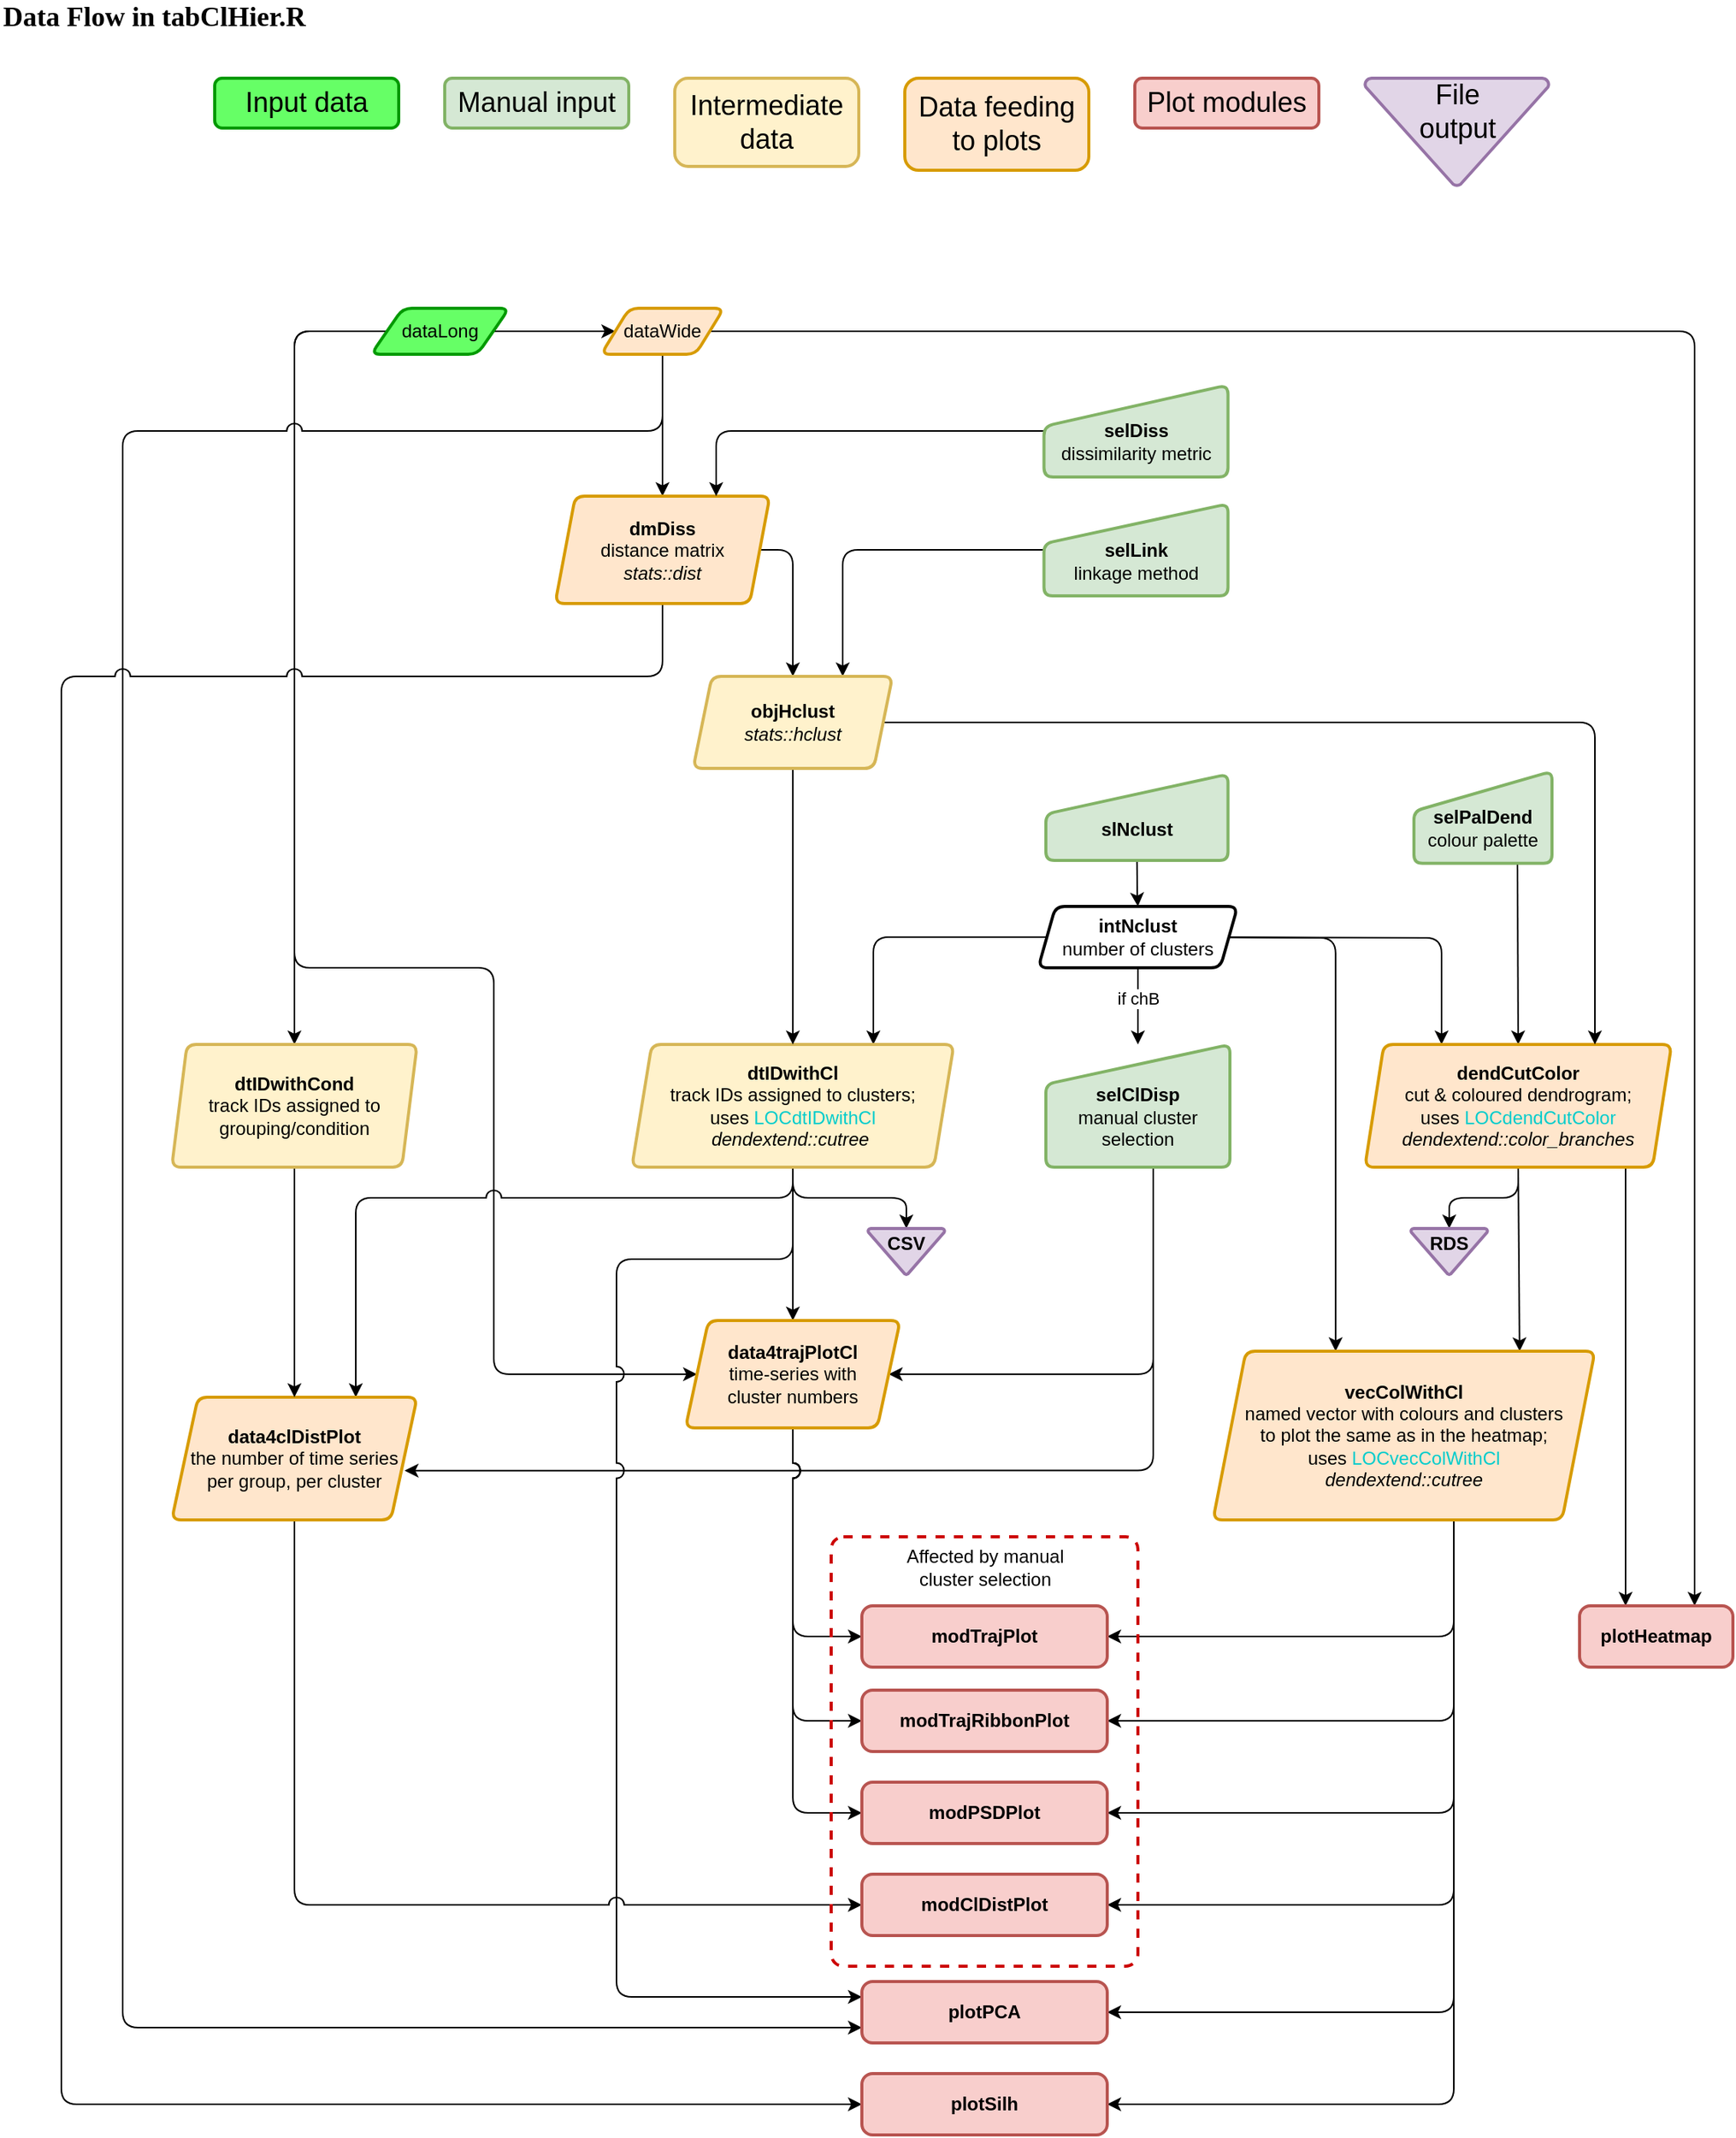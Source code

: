 <mxfile version="14.4.3" type="device"><diagram id="rcrGt0M-YGo7hbsQH0Bz" name="Page-1"><mxGraphModel dx="3134" dy="3084" grid="1" gridSize="10" guides="1" tooltips="1" connect="1" arrows="1" fold="1" page="1" pageScale="1" pageWidth="1169" pageHeight="1654" math="0" shadow="0"><root><mxCell id="0"/><mxCell id="1" parent="0"/><mxCell id="byEG5tEeYgxB-C7AIAMQ-2" value="&lt;font face=&quot;Verdana&quot; style=&quot;font-size: 18px;&quot;&gt;&lt;b style=&quot;font-size: 18px;&quot;&gt;Data Flow in tabClHier.R&lt;/b&gt;&lt;/font&gt;" style="text;html=1;strokeColor=none;fillColor=none;align=left;verticalAlign=middle;whiteSpace=wrap;rounded=0;fontSize=18;" parent="1" vertex="1"><mxGeometry x="-1160" y="-1650" width="280" height="20" as="geometry"/></mxCell><mxCell id="byEG5tEeYgxB-C7AIAMQ-111" style="edgeStyle=orthogonalEdgeStyle;rounded=1;jumpStyle=arc;jumpSize=10;orthogonalLoop=1;jettySize=auto;html=1;entryX=0;entryY=0.5;entryDx=0;entryDy=0;" parent="1" source="byEG5tEeYgxB-C7AIAMQ-6" target="byEG5tEeYgxB-C7AIAMQ-7" edge="1"><mxGeometry relative="1" as="geometry"/></mxCell><mxCell id="byEG5tEeYgxB-C7AIAMQ-145" style="edgeStyle=orthogonalEdgeStyle;rounded=1;jumpStyle=arc;jumpSize=10;orthogonalLoop=1;jettySize=auto;html=1;entryX=0;entryY=0.5;entryDx=0;entryDy=0;" parent="1" source="byEG5tEeYgxB-C7AIAMQ-6" target="byEG5tEeYgxB-C7AIAMQ-54" edge="1"><mxGeometry relative="1" as="geometry"><Array as="points"><mxPoint x="-968" y="-1435"/><mxPoint x="-968" y="-1020"/><mxPoint x="-838" y="-1020"/><mxPoint x="-838" y="-755"/></Array></mxGeometry></mxCell><mxCell id="byEG5tEeYgxB-C7AIAMQ-149" style="edgeStyle=orthogonalEdgeStyle;rounded=1;jumpStyle=arc;jumpSize=10;orthogonalLoop=1;jettySize=auto;html=1;" parent="1" source="byEG5tEeYgxB-C7AIAMQ-6" target="byEG5tEeYgxB-C7AIAMQ-143" edge="1"><mxGeometry relative="1" as="geometry"><Array as="points"><mxPoint x="-968" y="-1435"/></Array></mxGeometry></mxCell><mxCell id="byEG5tEeYgxB-C7AIAMQ-6" value="dataLong" style="shape=parallelogram;html=1;strokeWidth=2;perimeter=parallelogramPerimeter;whiteSpace=wrap;rounded=1;arcSize=12;size=0.23;fillColor=#66FF66;strokeColor=#009900;" parent="1" vertex="1"><mxGeometry x="-918" y="-1450" width="90" height="30" as="geometry"/></mxCell><mxCell id="byEG5tEeYgxB-C7AIAMQ-112" style="edgeStyle=orthogonalEdgeStyle;rounded=1;jumpStyle=arc;jumpSize=10;orthogonalLoop=1;jettySize=auto;html=1;entryX=0.5;entryY=0;entryDx=0;entryDy=0;" parent="1" source="byEG5tEeYgxB-C7AIAMQ-7" target="byEG5tEeYgxB-C7AIAMQ-8" edge="1"><mxGeometry relative="1" as="geometry"/></mxCell><mxCell id="byEG5tEeYgxB-C7AIAMQ-142" style="edgeStyle=orthogonalEdgeStyle;rounded=1;jumpStyle=arc;jumpSize=10;orthogonalLoop=1;jettySize=auto;html=1;entryX=0.75;entryY=0;entryDx=0;entryDy=0;" parent="1" source="byEG5tEeYgxB-C7AIAMQ-7" target="byEG5tEeYgxB-C7AIAMQ-18" edge="1"><mxGeometry relative="1" as="geometry"/></mxCell><mxCell id="byEG5tEeYgxB-C7AIAMQ-178" style="edgeStyle=orthogonalEdgeStyle;rounded=1;jumpStyle=arc;jumpSize=10;orthogonalLoop=1;jettySize=auto;html=1;entryX=0;entryY=0.75;entryDx=0;entryDy=0;" parent="1" source="byEG5tEeYgxB-C7AIAMQ-7" target="byEG5tEeYgxB-C7AIAMQ-177" edge="1"><mxGeometry relative="1" as="geometry"><Array as="points"><mxPoint x="-728" y="-1370"/><mxPoint x="-1080" y="-1370"/><mxPoint x="-1080" y="-329"/></Array></mxGeometry></mxCell><mxCell id="byEG5tEeYgxB-C7AIAMQ-7" value="dataWide" style="shape=parallelogram;html=1;strokeWidth=2;perimeter=parallelogramPerimeter;whiteSpace=wrap;rounded=1;arcSize=12;size=0.23;fillColor=#ffe6cc;strokeColor=#d79b00;" parent="1" vertex="1"><mxGeometry x="-768" y="-1450" width="80" height="30" as="geometry"/></mxCell><mxCell id="byEG5tEeYgxB-C7AIAMQ-182" style="edgeStyle=orthogonalEdgeStyle;rounded=1;jumpStyle=arc;jumpSize=10;orthogonalLoop=1;jettySize=auto;html=1;exitX=1;exitY=0.5;exitDx=0;exitDy=0;entryX=0.5;entryY=0;entryDx=0;entryDy=0;" parent="1" source="byEG5tEeYgxB-C7AIAMQ-8" target="byEG5tEeYgxB-C7AIAMQ-17" edge="1"><mxGeometry relative="1" as="geometry"><mxPoint x="-643" y="-1227.5" as="targetPoint"/><Array as="points"><mxPoint x="-643" y="-1292"/></Array></mxGeometry></mxCell><mxCell id="byEG5tEeYgxB-C7AIAMQ-184" style="edgeStyle=orthogonalEdgeStyle;rounded=1;jumpStyle=arc;jumpSize=10;orthogonalLoop=1;jettySize=auto;html=1;entryX=0;entryY=0.5;entryDx=0;entryDy=0;" parent="1" source="byEG5tEeYgxB-C7AIAMQ-8" target="byEG5tEeYgxB-C7AIAMQ-183" edge="1"><mxGeometry relative="1" as="geometry"><Array as="points"><mxPoint x="-728" y="-1210"/><mxPoint x="-1120" y="-1210"/><mxPoint x="-1120" y="-279"/></Array></mxGeometry></mxCell><mxCell id="byEG5tEeYgxB-C7AIAMQ-8" value="&lt;b&gt;dmDiss&lt;/b&gt;&lt;br&gt;distance matrix&lt;br&gt;&lt;i&gt;stats::dist&lt;/i&gt;" style="shape=parallelogram;html=1;strokeWidth=2;perimeter=parallelogramPerimeter;whiteSpace=wrap;rounded=1;arcSize=12;size=0.094;fillColor=#ffe6cc;strokeColor=#d79b00;" parent="1" vertex="1"><mxGeometry x="-798" y="-1327.5" width="140" height="70" as="geometry"/></mxCell><mxCell id="byEG5tEeYgxB-C7AIAMQ-24" style="edgeStyle=orthogonalEdgeStyle;rounded=1;orthogonalLoop=1;jettySize=auto;html=1;entryX=0.75;entryY=0;entryDx=0;entryDy=0;" parent="1" source="byEG5tEeYgxB-C7AIAMQ-9" target="byEG5tEeYgxB-C7AIAMQ-8" edge="1"><mxGeometry relative="1" as="geometry"/></mxCell><mxCell id="byEG5tEeYgxB-C7AIAMQ-9" value="&lt;b&gt;&lt;br&gt;selDiss&lt;/b&gt;&lt;br&gt;dissimilarity metric" style="html=1;strokeWidth=2;shape=manualInput;whiteSpace=wrap;rounded=1;size=27;arcSize=12;fillColor=#d5e8d4;strokeColor=#82b366;" parent="1" vertex="1"><mxGeometry x="-479.25" y="-1400" width="120" height="60" as="geometry"/></mxCell><mxCell id="byEG5tEeYgxB-C7AIAMQ-198" style="edgeStyle=orthogonalEdgeStyle;rounded=1;jumpStyle=arc;jumpSize=10;orthogonalLoop=1;jettySize=auto;html=1;entryX=0.75;entryY=0;entryDx=0;entryDy=0;fontSize=12;" parent="1" source="byEG5tEeYgxB-C7AIAMQ-10" target="byEG5tEeYgxB-C7AIAMQ-17" edge="1"><mxGeometry relative="1" as="geometry"/></mxCell><mxCell id="byEG5tEeYgxB-C7AIAMQ-10" value="&lt;b&gt;&lt;br&gt;selLink&lt;/b&gt;&lt;br&gt;linkage method" style="html=1;strokeWidth=2;shape=manualInput;whiteSpace=wrap;rounded=1;size=26;arcSize=11;fillColor=#d5e8d4;strokeColor=#82b366;" parent="1" vertex="1"><mxGeometry x="-479.25" y="-1322.5" width="120" height="60" as="geometry"/></mxCell><mxCell id="byEG5tEeYgxB-C7AIAMQ-138" style="edgeStyle=orthogonalEdgeStyle;rounded=1;jumpStyle=arc;jumpSize=10;orthogonalLoop=1;jettySize=auto;html=1;entryX=0.5;entryY=0;entryDx=0;entryDy=0;exitX=0.75;exitY=1;exitDx=0;exitDy=0;" parent="1" source="byEG5tEeYgxB-C7AIAMQ-11" target="byEG5tEeYgxB-C7AIAMQ-16" edge="1"><mxGeometry relative="1" as="geometry"/></mxCell><mxCell id="byEG5tEeYgxB-C7AIAMQ-11" value="&lt;b&gt;&lt;br&gt;selPalDend&lt;/b&gt;&lt;br&gt;colour palette" style="html=1;strokeWidth=2;shape=manualInput;whiteSpace=wrap;rounded=1;size=26;arcSize=11;fillColor=#d5e8d4;strokeColor=#82b366;" parent="1" vertex="1"><mxGeometry x="-238" y="-1148.12" width="90" height="60" as="geometry"/></mxCell><mxCell id="byEG5tEeYgxB-C7AIAMQ-214" style="edgeStyle=orthogonalEdgeStyle;rounded=1;jumpStyle=arc;jumpSize=10;orthogonalLoop=1;jettySize=auto;html=1;entryX=0.5;entryY=0;entryDx=0;entryDy=0;fontSize=12;" parent="1" source="byEG5tEeYgxB-C7AIAMQ-12" target="byEG5tEeYgxB-C7AIAMQ-14" edge="1"><mxGeometry relative="1" as="geometry"/></mxCell><mxCell id="byEG5tEeYgxB-C7AIAMQ-12" value="&lt;b&gt;&lt;br&gt;slNclust&lt;/b&gt;" style="html=1;strokeWidth=2;shape=manualInput;whiteSpace=wrap;rounded=1;size=26;arcSize=11;fillColor=#d5e8d4;strokeColor=#82b366;" parent="1" vertex="1"><mxGeometry x="-478" y="-1146.25" width="118.75" height="56.25" as="geometry"/></mxCell><mxCell id="byEG5tEeYgxB-C7AIAMQ-161" style="edgeStyle=orthogonalEdgeStyle;rounded=1;jumpStyle=arc;jumpSize=10;orthogonalLoop=1;jettySize=auto;html=1;entryX=1;entryY=0.5;entryDx=0;entryDy=0;" parent="1" source="byEG5tEeYgxB-C7AIAMQ-13" target="byEG5tEeYgxB-C7AIAMQ-54" edge="1"><mxGeometry relative="1" as="geometry"><Array as="points"><mxPoint x="-408" y="-755"/></Array></mxGeometry></mxCell><mxCell id="byEG5tEeYgxB-C7AIAMQ-175" style="edgeStyle=orthogonalEdgeStyle;rounded=1;jumpStyle=arc;jumpSize=10;orthogonalLoop=1;jettySize=auto;html=1;entryX=0.949;entryY=0.598;entryDx=0;entryDy=0;entryPerimeter=0;" parent="1" source="byEG5tEeYgxB-C7AIAMQ-13" target="byEG5tEeYgxB-C7AIAMQ-87" edge="1"><mxGeometry relative="1" as="geometry"><Array as="points"><mxPoint x="-408" y="-692"/></Array></mxGeometry></mxCell><mxCell id="byEG5tEeYgxB-C7AIAMQ-13" value="&lt;b&gt;&lt;br&gt;selClDisp&lt;/b&gt;&lt;br&gt;manual cluster selection" style="html=1;strokeWidth=2;shape=manualInput;whiteSpace=wrap;rounded=1;size=26;arcSize=11;fillColor=#d5e8d4;strokeColor=#82b366;" parent="1" vertex="1"><mxGeometry x="-478" y="-970" width="120" height="80" as="geometry"/></mxCell><mxCell id="byEG5tEeYgxB-C7AIAMQ-95" style="edgeStyle=orthogonalEdgeStyle;rounded=1;orthogonalLoop=1;jettySize=auto;html=1;jumpStyle=arc;entryX=0.75;entryY=0;entryDx=0;entryDy=0;" parent="1" source="byEG5tEeYgxB-C7AIAMQ-14" target="byEG5tEeYgxB-C7AIAMQ-15" edge="1"><mxGeometry relative="1" as="geometry"/></mxCell><mxCell id="byEG5tEeYgxB-C7AIAMQ-115" style="edgeStyle=orthogonalEdgeStyle;rounded=1;jumpStyle=arc;jumpSize=10;orthogonalLoop=1;jettySize=auto;html=1;entryX=0.25;entryY=0;entryDx=0;entryDy=0;" parent="1" target="byEG5tEeYgxB-C7AIAMQ-16" edge="1"><mxGeometry relative="1" as="geometry"><mxPoint x="-390.625" y="-1040" as="sourcePoint"/><mxPoint x="-220" y="-980" as="targetPoint"/></mxGeometry></mxCell><mxCell id="byEG5tEeYgxB-C7AIAMQ-121" style="edgeStyle=orthogonalEdgeStyle;rounded=1;jumpStyle=arc;jumpSize=10;orthogonalLoop=1;jettySize=auto;html=1;entryX=0.321;entryY=0;entryDx=0;entryDy=0;entryPerimeter=0;" parent="1" target="byEG5tEeYgxB-C7AIAMQ-52" edge="1"><mxGeometry relative="1" as="geometry"><mxPoint x="-390.625" y="-1040" as="sourcePoint"/></mxGeometry></mxCell><mxCell id="byEG5tEeYgxB-C7AIAMQ-140" style="edgeStyle=orthogonalEdgeStyle;rounded=0;jumpStyle=arc;jumpSize=10;orthogonalLoop=1;jettySize=auto;html=1;" parent="1" source="byEG5tEeYgxB-C7AIAMQ-14" target="byEG5tEeYgxB-C7AIAMQ-13" edge="1"><mxGeometry relative="1" as="geometry"/></mxCell><mxCell id="byEG5tEeYgxB-C7AIAMQ-186" value="if chB" style="edgeLabel;html=1;align=center;verticalAlign=middle;resizable=0;points=[];" parent="byEG5tEeYgxB-C7AIAMQ-140" vertex="1" connectable="0"><mxGeometry x="-0.191" relative="1" as="geometry"><mxPoint as="offset"/></mxGeometry></mxCell><mxCell id="byEG5tEeYgxB-C7AIAMQ-14" value="&lt;b&gt;intNclust&lt;/b&gt;&lt;br&gt;number of clusters" style="shape=parallelogram;html=1;strokeWidth=2;perimeter=parallelogramPerimeter;whiteSpace=wrap;rounded=1;arcSize=12;size=0.087;" parent="1" vertex="1"><mxGeometry x="-483" y="-1060" width="130" height="40" as="geometry"/></mxCell><mxCell id="byEG5tEeYgxB-C7AIAMQ-160" style="edgeStyle=orthogonalEdgeStyle;rounded=1;jumpStyle=arc;jumpSize=10;orthogonalLoop=1;jettySize=auto;html=1;entryX=0.5;entryY=0;entryDx=0;entryDy=0;" parent="1" source="byEG5tEeYgxB-C7AIAMQ-15" target="byEG5tEeYgxB-C7AIAMQ-54" edge="1"><mxGeometry relative="1" as="geometry"/></mxCell><mxCell id="byEG5tEeYgxB-C7AIAMQ-176" style="edgeStyle=orthogonalEdgeStyle;rounded=1;jumpStyle=arc;jumpSize=10;orthogonalLoop=1;jettySize=auto;html=1;" parent="1" source="byEG5tEeYgxB-C7AIAMQ-15" target="byEG5tEeYgxB-C7AIAMQ-87" edge="1"><mxGeometry relative="1" as="geometry"><mxPoint x="-928" y="-633" as="targetPoint"/><Array as="points"><mxPoint x="-643" y="-870"/><mxPoint x="-928" y="-870"/></Array></mxGeometry></mxCell><mxCell id="byEG5tEeYgxB-C7AIAMQ-181" style="edgeStyle=orthogonalEdgeStyle;rounded=1;jumpStyle=arc;jumpSize=10;orthogonalLoop=1;jettySize=auto;html=1;entryX=0;entryY=0.25;entryDx=0;entryDy=0;" parent="1" source="byEG5tEeYgxB-C7AIAMQ-15" target="byEG5tEeYgxB-C7AIAMQ-177" edge="1"><mxGeometry relative="1" as="geometry"><Array as="points"><mxPoint x="-643" y="-830"/><mxPoint x="-758" y="-830"/><mxPoint x="-758" y="-349"/></Array></mxGeometry></mxCell><mxCell id="byEG5tEeYgxB-C7AIAMQ-204" style="edgeStyle=orthogonalEdgeStyle;rounded=1;jumpStyle=arc;jumpSize=10;orthogonalLoop=1;jettySize=auto;html=1;entryX=0.5;entryY=0;entryDx=0;entryDy=0;entryPerimeter=0;fontSize=12;" parent="1" source="byEG5tEeYgxB-C7AIAMQ-15" target="byEG5tEeYgxB-C7AIAMQ-203" edge="1"><mxGeometry relative="1" as="geometry"/></mxCell><mxCell id="byEG5tEeYgxB-C7AIAMQ-15" value="&lt;b&gt;dtIDwithCl&lt;/b&gt;&lt;br&gt;track IDs assigned to clusters;&lt;br&gt;uses&amp;nbsp;&lt;font color=&quot;#00cccc&quot;&gt;LOCdtIDwithCl&lt;br&gt;&lt;/font&gt;&lt;i&gt;dendextend::cutree&lt;/i&gt;&amp;nbsp;" style="shape=parallelogram;html=1;strokeWidth=2;perimeter=parallelogramPerimeter;whiteSpace=wrap;rounded=1;arcSize=12;size=0.062;fillColor=#fff2cc;strokeColor=#d6b656;" parent="1" vertex="1"><mxGeometry x="-748" y="-970" width="210" height="80" as="geometry"/></mxCell><mxCell id="byEG5tEeYgxB-C7AIAMQ-120" style="edgeStyle=orthogonalEdgeStyle;rounded=1;jumpStyle=arc;jumpSize=10;orthogonalLoop=1;jettySize=auto;html=1;entryX=0.803;entryY=0;entryDx=0;entryDy=0;entryPerimeter=0;" parent="1" source="byEG5tEeYgxB-C7AIAMQ-16" target="byEG5tEeYgxB-C7AIAMQ-52" edge="1"><mxGeometry relative="1" as="geometry"/></mxCell><mxCell id="byEG5tEeYgxB-C7AIAMQ-141" style="edgeStyle=orthogonalEdgeStyle;rounded=1;jumpStyle=arc;jumpSize=10;orthogonalLoop=1;jettySize=auto;html=1;" parent="1" source="byEG5tEeYgxB-C7AIAMQ-16" target="byEG5tEeYgxB-C7AIAMQ-18" edge="1"><mxGeometry relative="1" as="geometry"><Array as="points"><mxPoint x="-100" y="-700"/><mxPoint x="-100" y="-700"/></Array></mxGeometry></mxCell><mxCell id="byEG5tEeYgxB-C7AIAMQ-206" style="edgeStyle=orthogonalEdgeStyle;rounded=1;jumpStyle=arc;jumpSize=10;orthogonalLoop=1;jettySize=auto;html=1;entryX=0.5;entryY=0;entryDx=0;entryDy=0;entryPerimeter=0;fontSize=12;" parent="1" source="byEG5tEeYgxB-C7AIAMQ-16" target="byEG5tEeYgxB-C7AIAMQ-205" edge="1"><mxGeometry relative="1" as="geometry"/></mxCell><mxCell id="byEG5tEeYgxB-C7AIAMQ-16" value="&lt;b&gt;dendCutColor&lt;/b&gt;&lt;br&gt;cut &amp;amp; coloured dendrogram;&lt;br&gt;uses&amp;nbsp;&lt;font color=&quot;#00cccc&quot;&gt;LOCdendCutColor&lt;/font&gt;&lt;br&gt;&lt;i&gt;dendextend::color_branches&lt;/i&gt;" style="shape=parallelogram;html=1;strokeWidth=2;perimeter=parallelogramPerimeter;whiteSpace=wrap;rounded=1;arcSize=12;size=0.062;fillColor=#ffe6cc;strokeColor=#d79b00;" parent="1" vertex="1"><mxGeometry x="-270" y="-970" width="200" height="80" as="geometry"/></mxCell><mxCell id="byEG5tEeYgxB-C7AIAMQ-105" style="edgeStyle=orthogonalEdgeStyle;rounded=1;jumpStyle=arc;jumpSize=10;orthogonalLoop=1;jettySize=auto;html=1;" parent="1" source="byEG5tEeYgxB-C7AIAMQ-17" target="byEG5tEeYgxB-C7AIAMQ-15" edge="1"><mxGeometry relative="1" as="geometry"/></mxCell><mxCell id="byEG5tEeYgxB-C7AIAMQ-122" style="edgeStyle=orthogonalEdgeStyle;rounded=1;jumpStyle=arc;jumpSize=10;orthogonalLoop=1;jettySize=auto;html=1;entryX=0.75;entryY=0;entryDx=0;entryDy=0;" parent="1" source="byEG5tEeYgxB-C7AIAMQ-17" target="byEG5tEeYgxB-C7AIAMQ-16" edge="1"><mxGeometry relative="1" as="geometry"><mxPoint x="-68" y="-971" as="targetPoint"/></mxGeometry></mxCell><mxCell id="byEG5tEeYgxB-C7AIAMQ-17" value="&lt;b&gt;objHclust&lt;/b&gt;&lt;br&gt;&lt;i&gt;stats::hclust&lt;/i&gt;" style="shape=parallelogram;html=1;strokeWidth=2;perimeter=parallelogramPerimeter;whiteSpace=wrap;rounded=1;arcSize=12;size=0.094;fillColor=#fff2cc;strokeColor=#d6b656;" parent="1" vertex="1"><mxGeometry x="-708" y="-1210" width="130" height="60" as="geometry"/></mxCell><mxCell id="byEG5tEeYgxB-C7AIAMQ-18" value="&lt;b&gt;plotHeatmap&lt;/b&gt;" style="rounded=1;whiteSpace=wrap;html=1;absoluteArcSize=1;arcSize=14;strokeWidth=2;fillColor=#f8cecc;strokeColor=#b85450;" parent="1" vertex="1"><mxGeometry x="-130" y="-604" width="100" height="40" as="geometry"/></mxCell><mxCell id="byEG5tEeYgxB-C7AIAMQ-22" style="edgeStyle=orthogonalEdgeStyle;rounded=1;orthogonalLoop=1;jettySize=auto;html=1;exitX=0.5;exitY=1;exitDx=0;exitDy=0;" parent="1" source="byEG5tEeYgxB-C7AIAMQ-18" target="byEG5tEeYgxB-C7AIAMQ-18" edge="1"><mxGeometry relative="1" as="geometry"/></mxCell><mxCell id="byEG5tEeYgxB-C7AIAMQ-170" style="edgeStyle=orthogonalEdgeStyle;rounded=1;jumpStyle=arc;jumpSize=10;orthogonalLoop=1;jettySize=auto;html=1;entryX=1;entryY=0.5;entryDx=0;entryDy=0;" parent="1" source="byEG5tEeYgxB-C7AIAMQ-52" target="byEG5tEeYgxB-C7AIAMQ-150" edge="1"><mxGeometry relative="1" as="geometry"><Array as="points"><mxPoint x="-212" y="-409"/></Array></mxGeometry></mxCell><mxCell id="byEG5tEeYgxB-C7AIAMQ-171" style="edgeStyle=orthogonalEdgeStyle;rounded=1;jumpStyle=arc;jumpSize=10;orthogonalLoop=1;jettySize=auto;html=1;entryX=1;entryY=0.5;entryDx=0;entryDy=0;" parent="1" source="byEG5tEeYgxB-C7AIAMQ-52" target="byEG5tEeYgxB-C7AIAMQ-71" edge="1"><mxGeometry relative="1" as="geometry"><Array as="points"><mxPoint x="-212" y="-469"/></Array></mxGeometry></mxCell><mxCell id="byEG5tEeYgxB-C7AIAMQ-172" style="edgeStyle=orthogonalEdgeStyle;rounded=1;jumpStyle=arc;jumpSize=10;orthogonalLoop=1;jettySize=auto;html=1;entryX=1;entryY=0.5;entryDx=0;entryDy=0;" parent="1" source="byEG5tEeYgxB-C7AIAMQ-52" target="byEG5tEeYgxB-C7AIAMQ-63" edge="1"><mxGeometry relative="1" as="geometry"><Array as="points"><mxPoint x="-212" y="-529"/></Array></mxGeometry></mxCell><mxCell id="byEG5tEeYgxB-C7AIAMQ-174" style="edgeStyle=orthogonalEdgeStyle;rounded=1;jumpStyle=arc;jumpSize=10;orthogonalLoop=1;jettySize=auto;html=1;entryX=1;entryY=0.5;entryDx=0;entryDy=0;" parent="1" source="byEG5tEeYgxB-C7AIAMQ-52" target="byEG5tEeYgxB-C7AIAMQ-57" edge="1"><mxGeometry relative="1" as="geometry"><Array as="points"><mxPoint x="-212" y="-584"/></Array></mxGeometry></mxCell><mxCell id="byEG5tEeYgxB-C7AIAMQ-180" style="edgeStyle=orthogonalEdgeStyle;rounded=1;jumpStyle=arc;jumpSize=10;orthogonalLoop=1;jettySize=auto;html=1;entryX=1;entryY=0.5;entryDx=0;entryDy=0;" parent="1" source="byEG5tEeYgxB-C7AIAMQ-52" target="byEG5tEeYgxB-C7AIAMQ-177" edge="1"><mxGeometry relative="1" as="geometry"><Array as="points"><mxPoint x="-212" y="-339"/></Array></mxGeometry></mxCell><mxCell id="byEG5tEeYgxB-C7AIAMQ-185" style="edgeStyle=orthogonalEdgeStyle;rounded=1;jumpStyle=arc;jumpSize=10;orthogonalLoop=1;jettySize=auto;html=1;entryX=1;entryY=0.5;entryDx=0;entryDy=0;" parent="1" source="byEG5tEeYgxB-C7AIAMQ-52" target="byEG5tEeYgxB-C7AIAMQ-183" edge="1"><mxGeometry relative="1" as="geometry"><Array as="points"><mxPoint x="-212" y="-279"/></Array></mxGeometry></mxCell><mxCell id="byEG5tEeYgxB-C7AIAMQ-52" value="&lt;b&gt;vecColWithCl&lt;/b&gt;&lt;br&gt;named vector with colours and clusters &lt;br&gt;to plot the same as in the heatmap;&lt;br&gt;uses&amp;nbsp;&lt;font color=&quot;#00cccc&quot;&gt;LOCvecColWithCl&lt;/font&gt;&lt;br&gt;&lt;i&gt;dendextend::cutree&lt;/i&gt;" style="shape=parallelogram;html=1;strokeWidth=2;perimeter=parallelogramPerimeter;whiteSpace=wrap;rounded=1;arcSize=12;size=0.086;fillColor=#ffe6cc;strokeColor=#d79b00;" parent="1" vertex="1"><mxGeometry x="-369" y="-770" width="249" height="110" as="geometry"/></mxCell><mxCell id="byEG5tEeYgxB-C7AIAMQ-165" style="edgeStyle=orthogonalEdgeStyle;rounded=1;jumpStyle=arc;jumpSize=10;orthogonalLoop=1;jettySize=auto;html=1;entryX=0;entryY=0.5;entryDx=0;entryDy=0;" parent="1" source="byEG5tEeYgxB-C7AIAMQ-54" target="byEG5tEeYgxB-C7AIAMQ-57" edge="1"><mxGeometry relative="1" as="geometry"/></mxCell><mxCell id="byEG5tEeYgxB-C7AIAMQ-167" style="edgeStyle=orthogonalEdgeStyle;rounded=1;jumpStyle=arc;jumpSize=10;orthogonalLoop=1;jettySize=auto;html=1;entryX=0;entryY=0.5;entryDx=0;entryDy=0;" parent="1" source="byEG5tEeYgxB-C7AIAMQ-54" target="byEG5tEeYgxB-C7AIAMQ-63" edge="1"><mxGeometry relative="1" as="geometry"/></mxCell><mxCell id="byEG5tEeYgxB-C7AIAMQ-168" style="edgeStyle=orthogonalEdgeStyle;rounded=1;jumpStyle=arc;jumpSize=10;orthogonalLoop=1;jettySize=auto;html=1;entryX=0;entryY=0.5;entryDx=0;entryDy=0;" parent="1" source="byEG5tEeYgxB-C7AIAMQ-54" target="byEG5tEeYgxB-C7AIAMQ-71" edge="1"><mxGeometry relative="1" as="geometry"/></mxCell><mxCell id="byEG5tEeYgxB-C7AIAMQ-54" value="&lt;b&gt;data4trajPlotCl&lt;/b&gt;&lt;br&gt;time-series with &lt;br&gt;cluster numbers" style="shape=parallelogram;html=1;strokeWidth=2;perimeter=parallelogramPerimeter;whiteSpace=wrap;rounded=1;arcSize=12;size=0.107;fillColor=#ffe6cc;strokeColor=#d79b00;" parent="1" vertex="1"><mxGeometry x="-713" y="-790" width="140" height="70" as="geometry"/></mxCell><mxCell id="byEG5tEeYgxB-C7AIAMQ-57" value="&lt;b&gt;modTrajPlot&lt;/b&gt;" style="rounded=1;whiteSpace=wrap;html=1;absoluteArcSize=1;arcSize=14;strokeWidth=2;fillColor=#f8cecc;strokeColor=#b85450;" parent="1" vertex="1"><mxGeometry x="-598" y="-604" width="160" height="40" as="geometry"/></mxCell><mxCell id="byEG5tEeYgxB-C7AIAMQ-63" value="&lt;b&gt;modTrajRibbonPlot&lt;/b&gt;" style="rounded=1;whiteSpace=wrap;html=1;absoluteArcSize=1;arcSize=14;strokeWidth=2;fillColor=#f8cecc;strokeColor=#b85450;" parent="1" vertex="1"><mxGeometry x="-598" y="-549" width="160" height="40" as="geometry"/></mxCell><mxCell id="byEG5tEeYgxB-C7AIAMQ-71" value="&lt;b&gt;modPSDPlot&lt;/b&gt;" style="rounded=1;whiteSpace=wrap;html=1;absoluteArcSize=1;arcSize=14;strokeWidth=2;fillColor=#f8cecc;strokeColor=#b85450;" parent="1" vertex="1"><mxGeometry x="-598" y="-489" width="160" height="40" as="geometry"/></mxCell><mxCell id="byEG5tEeYgxB-C7AIAMQ-166" style="edgeStyle=orthogonalEdgeStyle;rounded=1;jumpStyle=arc;jumpSize=10;orthogonalLoop=1;jettySize=auto;html=1;entryX=0;entryY=0.5;entryDx=0;entryDy=0;" parent="1" source="byEG5tEeYgxB-C7AIAMQ-87" target="byEG5tEeYgxB-C7AIAMQ-150" edge="1"><mxGeometry relative="1" as="geometry"><Array as="points"><mxPoint x="-968" y="-409"/></Array></mxGeometry></mxCell><mxCell id="byEG5tEeYgxB-C7AIAMQ-87" value="&lt;b&gt;data4clDistPlot&lt;/b&gt;&lt;br&gt;the number of time series &lt;br&gt;per group, per cluster" style="shape=parallelogram;html=1;strokeWidth=2;perimeter=parallelogramPerimeter;whiteSpace=wrap;rounded=1;arcSize=12;size=0.107;fillColor=#ffe6cc;strokeColor=#d79b00;" parent="1" vertex="1"><mxGeometry x="-1048" y="-740" width="160" height="80" as="geometry"/></mxCell><mxCell id="byEG5tEeYgxB-C7AIAMQ-153" style="edgeStyle=orthogonalEdgeStyle;rounded=1;jumpStyle=arc;jumpSize=10;orthogonalLoop=1;jettySize=auto;html=1;entryX=0.5;entryY=0;entryDx=0;entryDy=0;" parent="1" source="byEG5tEeYgxB-C7AIAMQ-143" target="byEG5tEeYgxB-C7AIAMQ-87" edge="1"><mxGeometry relative="1" as="geometry"/></mxCell><mxCell id="byEG5tEeYgxB-C7AIAMQ-143" value="&lt;b&gt;dtIDwithCond&lt;/b&gt;&lt;br&gt;track IDs assigned to &lt;br&gt;grouping/condition" style="shape=parallelogram;html=1;strokeWidth=2;perimeter=parallelogramPerimeter;whiteSpace=wrap;rounded=1;arcSize=12;size=0.062;fillColor=#fff2cc;strokeColor=#d6b656;" parent="1" vertex="1"><mxGeometry x="-1048" y="-970" width="160" height="80" as="geometry"/></mxCell><mxCell id="byEG5tEeYgxB-C7AIAMQ-150" value="&lt;b&gt;modClDistPlot&lt;/b&gt;" style="rounded=1;whiteSpace=wrap;html=1;absoluteArcSize=1;arcSize=14;strokeWidth=2;fillColor=#f8cecc;strokeColor=#b85450;" parent="1" vertex="1"><mxGeometry x="-598" y="-429" width="160" height="40" as="geometry"/></mxCell><mxCell id="byEG5tEeYgxB-C7AIAMQ-177" value="&lt;b&gt;plotPCA&lt;/b&gt;" style="rounded=1;whiteSpace=wrap;html=1;absoluteArcSize=1;arcSize=14;strokeWidth=2;fillColor=#f8cecc;strokeColor=#b85450;" parent="1" vertex="1"><mxGeometry x="-598" y="-359" width="160" height="40" as="geometry"/></mxCell><mxCell id="byEG5tEeYgxB-C7AIAMQ-183" value="&lt;b&gt;plotSilh&lt;/b&gt;" style="rounded=1;whiteSpace=wrap;html=1;absoluteArcSize=1;arcSize=14;strokeWidth=2;fillColor=#f8cecc;strokeColor=#b85450;" parent="1" vertex="1"><mxGeometry x="-598" y="-299" width="160" height="40" as="geometry"/></mxCell><mxCell id="byEG5tEeYgxB-C7AIAMQ-189" value="Input data" style="rounded=1;whiteSpace=wrap;html=1;strokeColor=#009900;strokeWidth=2;fillColor=#66FF66;fontSize=18;" parent="1" vertex="1"><mxGeometry x="-1020" y="-1600" width="120" height="32.5" as="geometry"/></mxCell><mxCell id="byEG5tEeYgxB-C7AIAMQ-190" value="Manual input" style="rounded=1;whiteSpace=wrap;html=1;strokeColor=#82b366;strokeWidth=2;fillColor=#d5e8d4;fontSize=18;" parent="1" vertex="1"><mxGeometry x="-870" y="-1600" width="120" height="32.5" as="geometry"/></mxCell><mxCell id="byEG5tEeYgxB-C7AIAMQ-191" value="Data feeding to plots" style="rounded=1;whiteSpace=wrap;html=1;strokeColor=#d79b00;strokeWidth=2;fillColor=#ffe6cc;fontSize=18;" parent="1" vertex="1"><mxGeometry x="-570" y="-1600" width="120" height="60" as="geometry"/></mxCell><mxCell id="byEG5tEeYgxB-C7AIAMQ-192" value="Intermediate data" style="rounded=1;whiteSpace=wrap;html=1;strokeColor=#d6b656;strokeWidth=2;fillColor=#fff2cc;fontSize=18;" parent="1" vertex="1"><mxGeometry x="-720" y="-1600" width="120" height="57.5" as="geometry"/></mxCell><mxCell id="byEG5tEeYgxB-C7AIAMQ-193" value="Plot modules" style="rounded=1;whiteSpace=wrap;html=1;strokeColor=#b85450;strokeWidth=2;fillColor=#f8cecc;fontSize=18;" parent="1" vertex="1"><mxGeometry x="-420" y="-1600" width="120" height="32.5" as="geometry"/></mxCell><mxCell id="byEG5tEeYgxB-C7AIAMQ-195" value="" style="rounded=1;whiteSpace=wrap;html=1;strokeWidth=2;fontSize=18;fillColor=none;dashed=1;arcSize=4;strokeColor=#CC0000;" parent="1" vertex="1"><mxGeometry x="-618" y="-649" width="200" height="280" as="geometry"/></mxCell><mxCell id="byEG5tEeYgxB-C7AIAMQ-196" value="Affected by manual cluster selection" style="text;html=1;strokeColor=none;fillColor=none;align=center;verticalAlign=middle;whiteSpace=wrap;rounded=0;dashed=1;fontSize=12;" parent="1" vertex="1"><mxGeometry x="-580.5" y="-639" width="125" height="20" as="geometry"/></mxCell><mxCell id="byEG5tEeYgxB-C7AIAMQ-203" value="" style="strokeWidth=2;html=1;shape=mxgraph.flowchart.merge_or_storage;whiteSpace=wrap;fillColor=#e1d5e7;fontSize=12;align=center;strokeColor=#9673a6;" parent="1" vertex="1"><mxGeometry x="-594" y="-850" width="50" height="30" as="geometry"/></mxCell><mxCell id="byEG5tEeYgxB-C7AIAMQ-205" value="" style="strokeWidth=2;html=1;shape=mxgraph.flowchart.merge_or_storage;whiteSpace=wrap;fillColor=#e1d5e7;fontSize=12;align=center;strokeColor=#9673a6;" parent="1" vertex="1"><mxGeometry x="-240" y="-850" width="50" height="30" as="geometry"/></mxCell><mxCell id="byEG5tEeYgxB-C7AIAMQ-207" value="" style="strokeWidth=2;html=1;shape=mxgraph.flowchart.merge_or_storage;whiteSpace=wrap;fillColor=#e1d5e7;fontSize=12;align=left;strokeColor=#9673a6;" parent="1" vertex="1"><mxGeometry x="-270" y="-1600" width="120" height="70" as="geometry"/></mxCell><mxCell id="byEG5tEeYgxB-C7AIAMQ-208" value="&lt;font style=&quot;font-size: 18px&quot;&gt;File output&lt;/font&gt;" style="text;html=1;strokeColor=none;fillColor=none;align=center;verticalAlign=middle;whiteSpace=wrap;rounded=0;fontSize=12;" parent="1" vertex="1"><mxGeometry x="-242.5" y="-1598" width="65" height="40" as="geometry"/></mxCell><mxCell id="byEG5tEeYgxB-C7AIAMQ-212" value="&lt;b style=&quot;color: rgb(0 , 0 , 0) ; font-family: &amp;quot;helvetica&amp;quot; ; font-size: 12px ; font-style: normal ; letter-spacing: normal ; text-indent: 0px ; text-transform: none ; word-spacing: 0px&quot;&gt;CSV&lt;/b&gt;" style="text;whiteSpace=wrap;html=1;fontSize=12;align=center;labelBackgroundColor=none;" parent="1" vertex="1"><mxGeometry x="-584" y="-854" width="30" height="20" as="geometry"/></mxCell><mxCell id="byEG5tEeYgxB-C7AIAMQ-213" value="&lt;meta charset=&quot;utf-8&quot;&gt;&lt;b style=&quot;color: rgb(0, 0, 0); font-family: helvetica; font-size: 12px; font-style: normal; letter-spacing: normal; text-indent: 0px; text-transform: none; word-spacing: 0px;&quot;&gt;RDS&lt;/b&gt;" style="text;whiteSpace=wrap;html=1;fontSize=12;labelBackgroundColor=none;align=center;" parent="1" vertex="1"><mxGeometry x="-230" y="-854" width="30" height="20" as="geometry"/></mxCell></root></mxGraphModel></diagram></mxfile>
